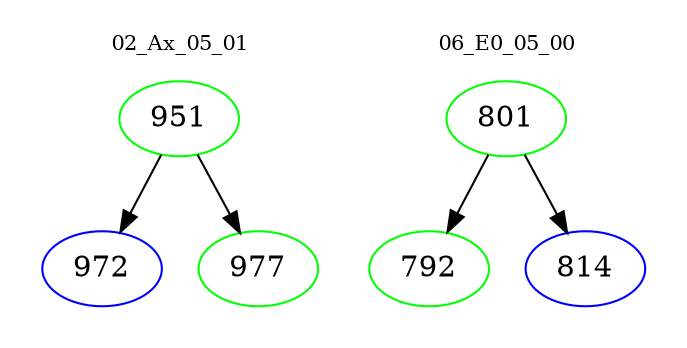 digraph{
subgraph cluster_0 {
color = white
label = "02_Ax_05_01";
fontsize=10;
T0_951 [label="951", color="green"]
T0_951 -> T0_972 [color="black"]
T0_972 [label="972", color="blue"]
T0_951 -> T0_977 [color="black"]
T0_977 [label="977", color="green"]
}
subgraph cluster_1 {
color = white
label = "06_E0_05_00";
fontsize=10;
T1_801 [label="801", color="green"]
T1_801 -> T1_792 [color="black"]
T1_792 [label="792", color="green"]
T1_801 -> T1_814 [color="black"]
T1_814 [label="814", color="blue"]
}
}
